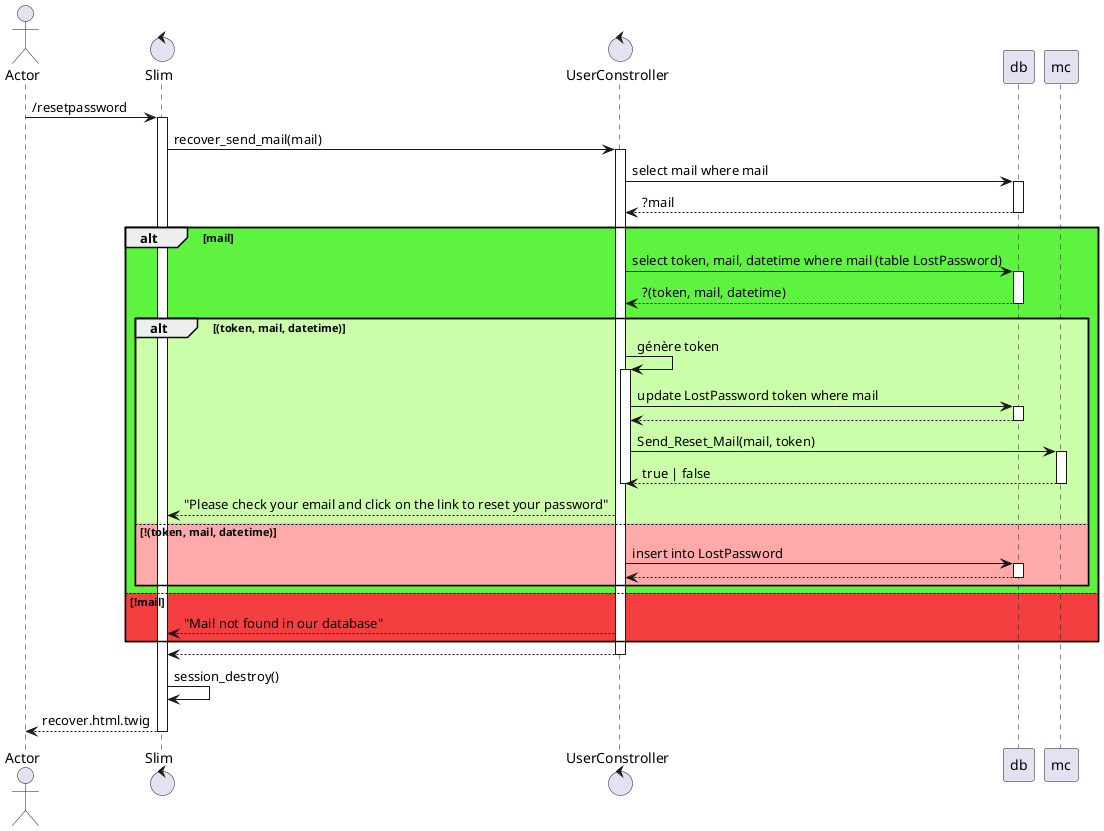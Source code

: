 @startuml POST
actor Actor as a
control Slim as s
control UserConstroller as uc

a -> s : /resetpassword
activate s
s -> uc : recover_send_mail(mail)
activate uc
uc -> db :select mail where mail
activate db
db --> uc :?mail
deactivate db
alt  #5df33f mail
uc -> db :select token, mail, datetime where mail (table LostPassword)
activate db
db --> uc :?(token, mail, datetime)
deactivate db

alt  #ccffaa (token, mail, datetime)
uc -> uc :génère token
activate uc
uc -> db :update LostPassword token where mail
activate db
db --> uc
deactivate db
uc -> mc : Send_Reset_Mail(mail, token)
activate mc
mc --> uc :true | false
deactivate mc
deactivate uc

uc --> s :"Please check your email and click on the link to reset your password"


else #FFAAAA !(token, mail, datetime)
uc -> db :insert into LostPassword
activate db
db -->uc
deactivate db
end

else  #f33f3f !mail
uc --> s :"Mail not found in our database"
end

uc --> s
deactivate uc
s -> s :session_destroy()
s --> a :recover.html.twig
deactivate s

@enduml